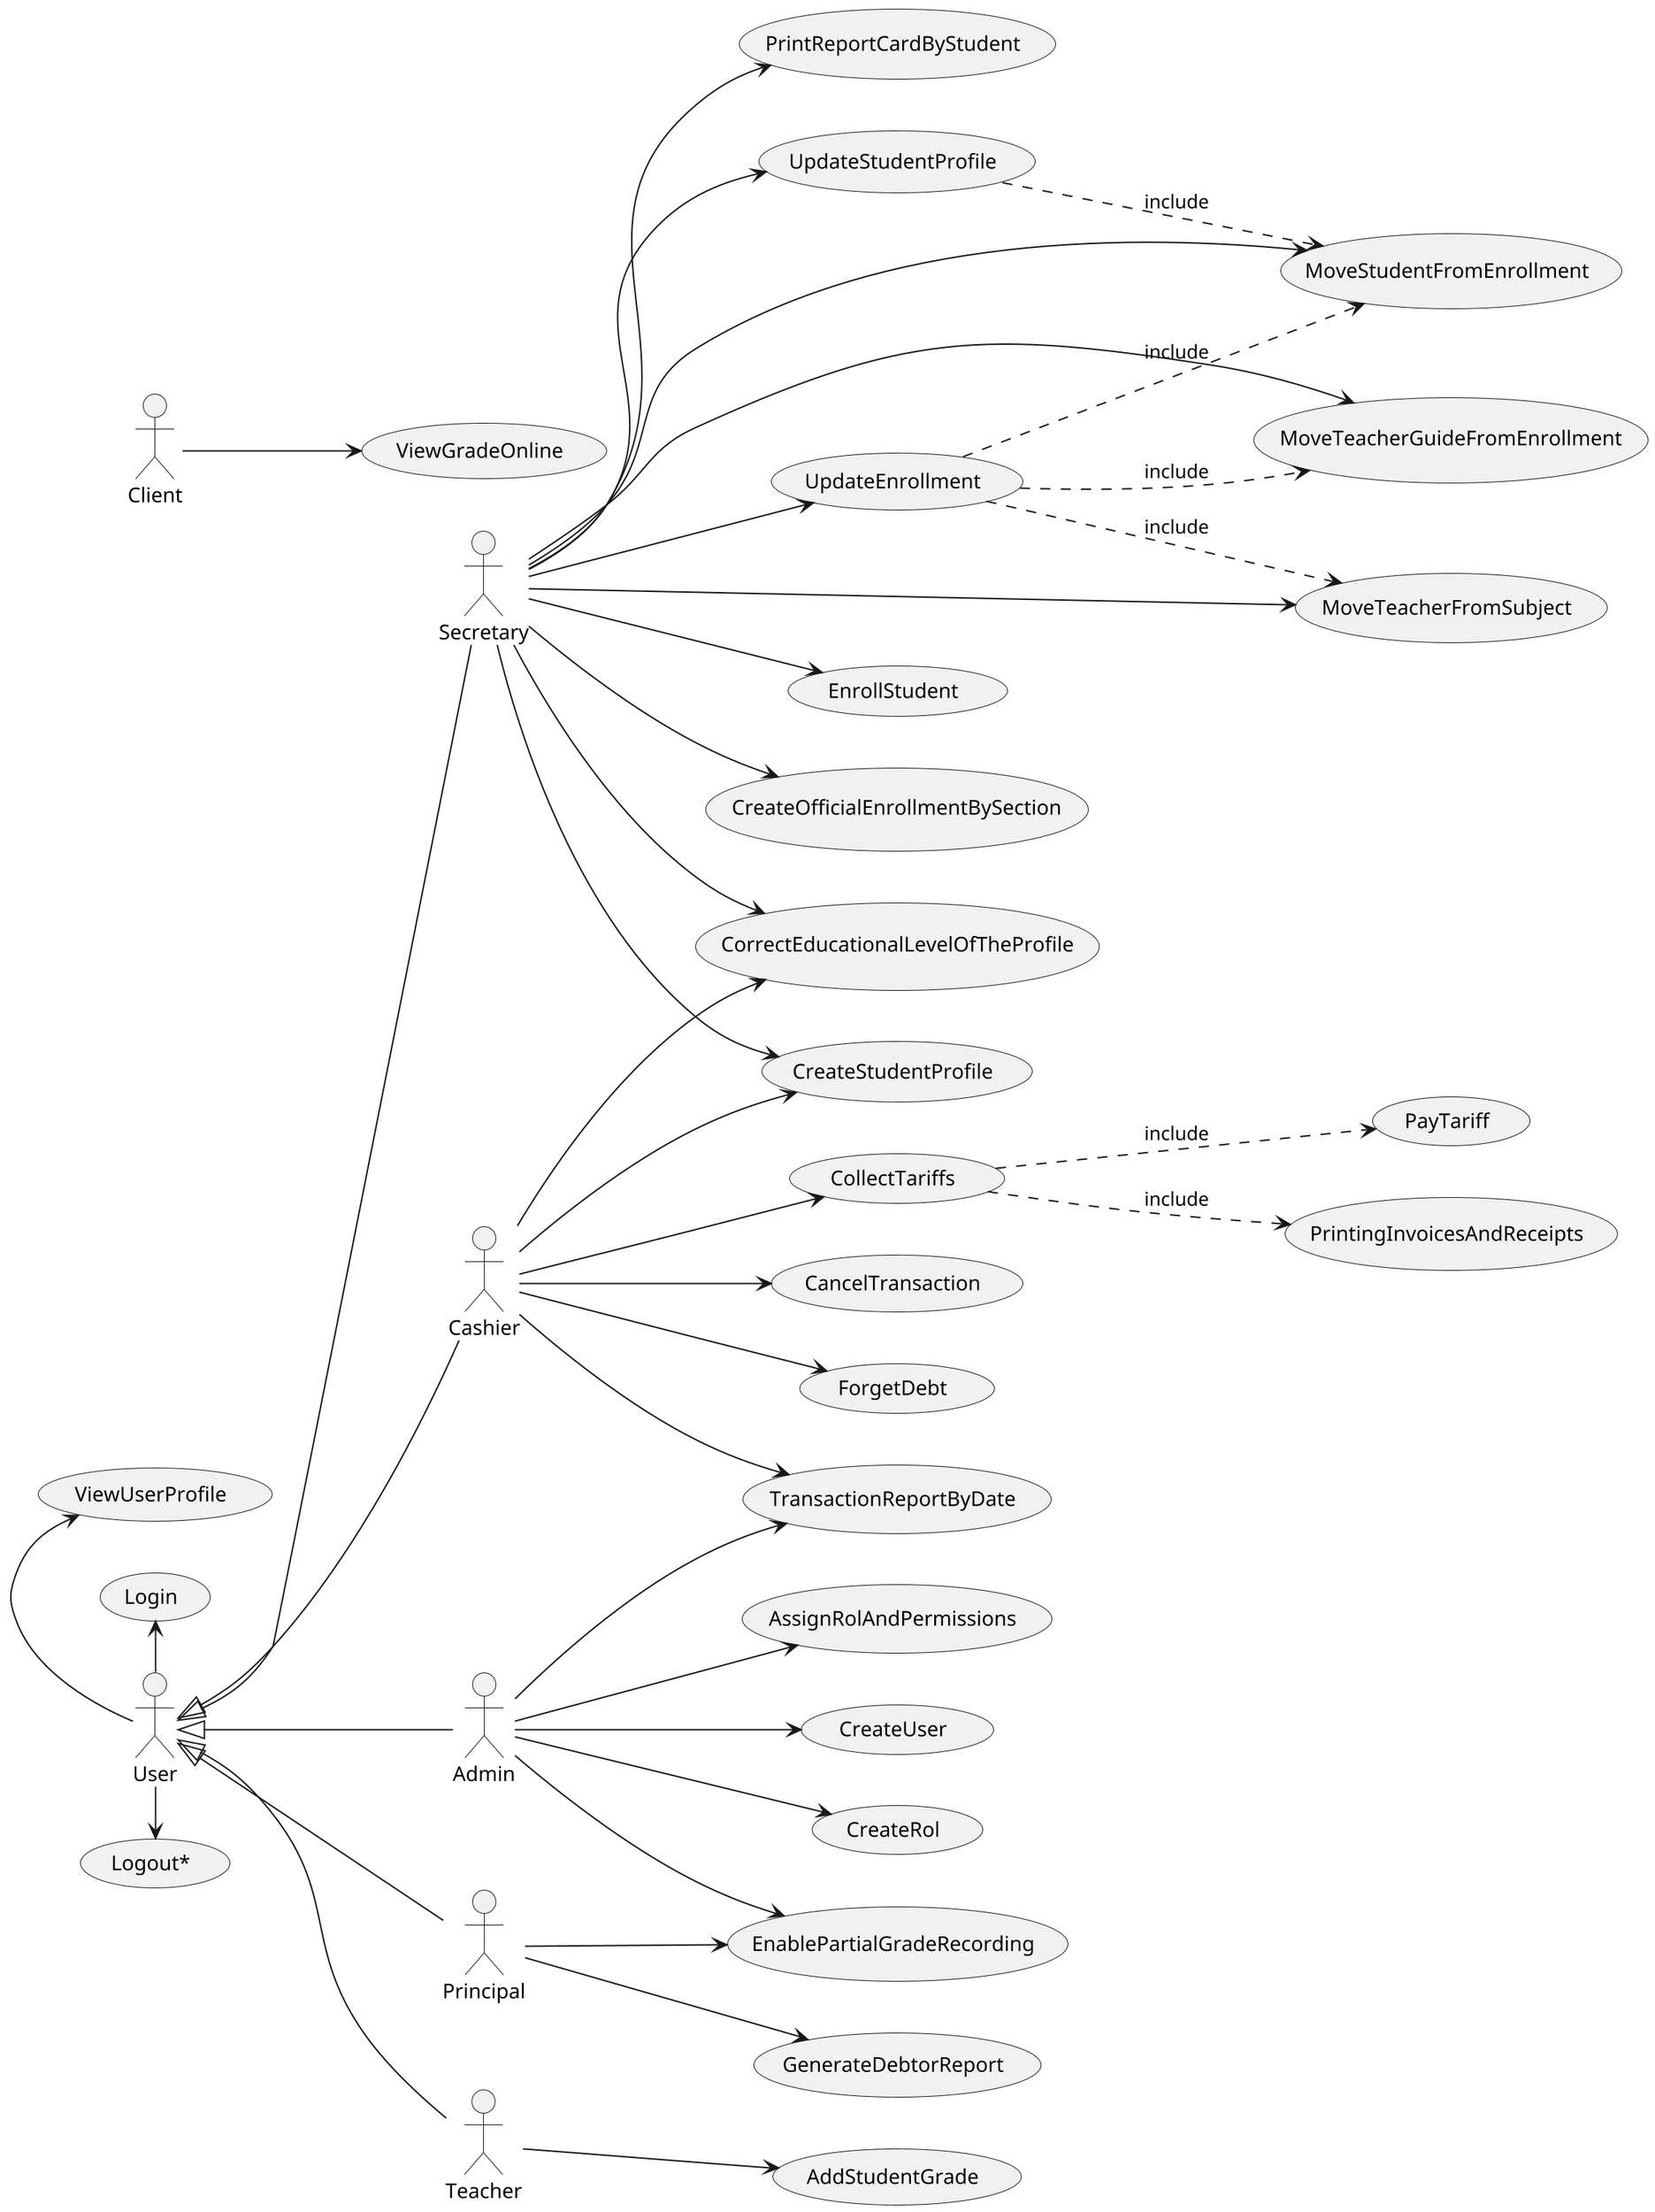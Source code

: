 @startuml
scale 2
left to right direction


'Iteration 1
actor User
actor Secretary
actor Cashier

User <|-- Secretary
User <|-- Cashier

usecase EnrollStudent
usecase CreateOfficialEnrollmentBySection
usecase PrintingInvoicesAndReceipts
usecase PrintReportCardByStudent
usecase CU21 as "MoveTeacherGuideFromEnrollment"
usecase CollectTariffs

Secretary --> EnrollStudent
Secretary --> CreateOfficialEnrollmentBySection
Secretary --> PrintReportCardByStudent
Secretary --> CU21

Cashier --> CollectTariffs

CollectTariffs ..> PrintingInvoicesAndReceipts: include

'Iteration 2
actor Client
actor Teacher

User <|-- Teacher

usecase CU60 as "PayTariff"
usecase CU11 as "AddStudentGrade"
usecase CU02 as "CreateStudentProfile"
usecase CU69 as "Login"
usecase "Logout*"

User -left-> CU69
User -right-> "Logout*"

Secretary --> CU02

Cashier --> CU02

Teacher --> CU11

CollectTariffs ..> CU60 : include


'Iteration 3
actor Admin

User <|-- Admin

usecase CU15 as "ViewGradeOnline"
usecase CU16 as "UpdateStudentProfile"
usecase CU22 as "MoveTeacherFromSubject"
usecase CU23 as "MoveStudentFromEnrollment"
usecase CU73 as "CancelTransaction"
usecase CU75 as "TransactionReportByDate"


Client --> CU15

Secretary --> CU16
Secretary --> CU22
Secretary --> CU23

Cashier --> CU73
Cashier --> CU75

Admin --> CU75


CU16 ..> CU23 : include


'Iteration 4
actor Principal

User <|-- Principal

usecase CU07 as "GenerateDebtorReport"
usecase CU20 as "UpdateEnrollment"
usecase CU46 as "CreateUser"
usecase CU51 as "ViewUserProfile"
usecase CU61 as "EnablePartialGradeRecording"
usecase CU70 as "CreateRol"
usecase CU71 as "AssignRolAndPermissions"
usecase CU77 as "CorrectEducationalLevelOfTheProfile"
usecase CU78 as "ForgetDebt"

Principal --> CU07
Principal --> CU61

Secretary --> CU20
Secretary --> CU77

Admin --> CU46
Admin --> CU61
Admin --> CU70
Admin --> CU71

Cashier --> CU77
Cashier --> CU78

User -left-> CU51

CU20 ..> CU21 : include
CU20 ..> CU22 : include
CU20 ..> CU23 : include

@enduml